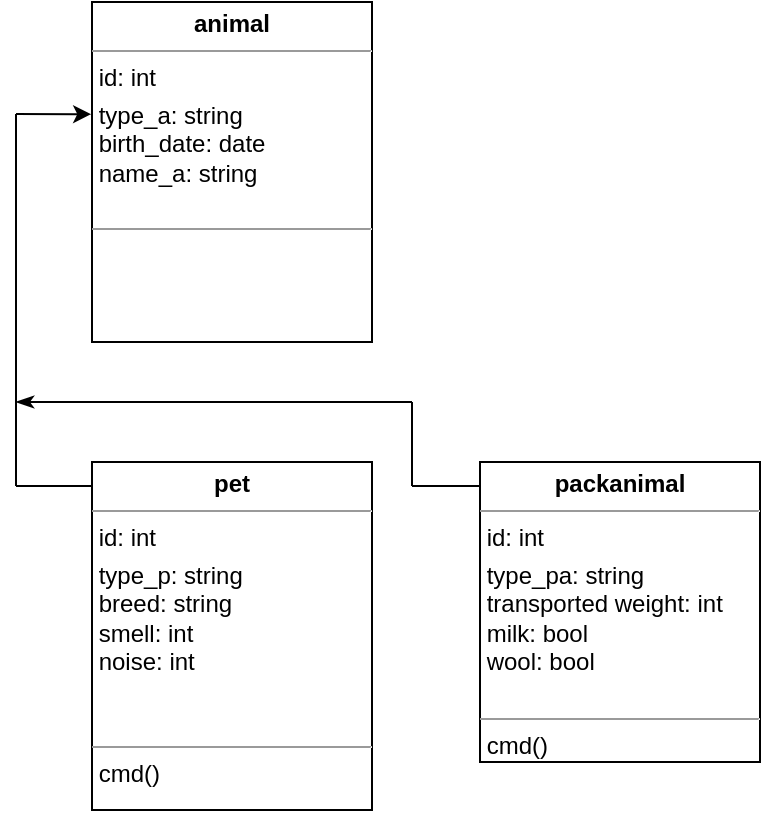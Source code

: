 <mxfile version="22.1.11" type="device">
  <diagram name="Страница — 1" id="vC2dyyzMj8iJo9d_b7H8">
    <mxGraphModel dx="772" dy="346" grid="1" gridSize="6" guides="1" tooltips="1" connect="1" arrows="1" fold="1" page="1" pageScale="1" pageWidth="827" pageHeight="1169" math="0" shadow="0">
      <root>
        <mxCell id="0" />
        <mxCell id="1" parent="0" />
        <mxCell id="wnEI9metQl-O7VmeytxC-2" value="&lt;p style=&quot;margin:0px;margin-top:4px;text-align:center;&quot;&gt;&lt;b&gt;animal&lt;/b&gt;&lt;/p&gt;&lt;hr size=&quot;1&quot;&gt;&lt;div style=&quot;height:2px;&quot;&gt;&amp;nbsp;id: int&lt;/div&gt;&lt;div style=&quot;height:2px;&quot;&gt;&lt;br&gt;&lt;/div&gt;&lt;br&gt;&amp;nbsp;type_a: string&lt;br&gt;&amp;nbsp;birth_date: date&lt;br&gt;&amp;nbsp;name_a: string&lt;br&gt;&lt;br&gt;&lt;hr size=&quot;1&quot;&gt;&lt;div style=&quot;height:2px;&quot;&gt;&lt;/div&gt;" style="verticalAlign=top;align=left;overflow=fill;fontSize=12;fontFamily=Helvetica;html=1;whiteSpace=wrap;" parent="1" vertex="1">
          <mxGeometry x="80" y="40" width="140" height="170" as="geometry" />
        </mxCell>
        <mxCell id="wnEI9metQl-O7VmeytxC-3" value="&lt;p style=&quot;margin:0px;margin-top:4px;text-align:center;&quot;&gt;&lt;b&gt;pet&lt;/b&gt;&lt;/p&gt;&lt;hr size=&quot;1&quot;&gt;&lt;div style=&quot;height:2px;&quot;&gt;&amp;nbsp;id: int&lt;/div&gt;&lt;div style=&quot;height:2px;&quot;&gt;&lt;br&gt;&lt;/div&gt;&lt;br&gt;&amp;nbsp;type_p: string&amp;nbsp;&lt;br&gt;&amp;nbsp;breed: string&lt;br&gt;&amp;nbsp;smell: int&lt;br&gt;&amp;nbsp;noise: int&lt;br&gt;&amp;nbsp;&lt;br&gt;&amp;nbsp;&lt;br&gt;&lt;hr size=&quot;1&quot;&gt;&lt;div style=&quot;height:2px;&quot;&gt;&amp;nbsp;cmd()&lt;/div&gt;" style="verticalAlign=top;align=left;overflow=fill;fontSize=12;fontFamily=Helvetica;html=1;whiteSpace=wrap;" parent="1" vertex="1">
          <mxGeometry x="80" y="270" width="140" height="174" as="geometry" />
        </mxCell>
        <mxCell id="wnEI9metQl-O7VmeytxC-7" value="&lt;p style=&quot;margin:0px;margin-top:4px;text-align:center;&quot;&gt;&lt;b&gt;packanimal&lt;/b&gt;&lt;/p&gt;&lt;hr size=&quot;1&quot;&gt;&lt;div style=&quot;height:2px;&quot;&gt;&amp;nbsp;id: int&lt;/div&gt;&lt;div style=&quot;height:2px;&quot;&gt;&lt;br&gt;&lt;/div&gt;&lt;br&gt;&amp;nbsp;type_pa: string&lt;br&gt;&amp;nbsp;transported weight: int&lt;br&gt;&amp;nbsp;milk: bool&lt;br&gt;&amp;nbsp;wool: bool&lt;br&gt;&amp;nbsp;&lt;br&gt;&lt;hr size=&quot;1&quot;&gt;&lt;div style=&quot;height:2px;&quot;&gt;&amp;nbsp;cmd()&lt;/div&gt;" style="verticalAlign=top;align=left;overflow=fill;fontSize=12;fontFamily=Helvetica;html=1;whiteSpace=wrap;" parent="1" vertex="1">
          <mxGeometry x="274" y="270" width="140" height="150" as="geometry" />
        </mxCell>
        <mxCell id="wnEI9metQl-O7VmeytxC-9" value="" style="orthogonalLoop=1;jettySize=auto;html=1;rounded=0;endArrow=none;endFill=0;" parent="1" edge="1">
          <mxGeometry width="100" relative="1" as="geometry">
            <mxPoint x="42" y="282" as="sourcePoint" />
            <mxPoint x="42" y="96" as="targetPoint" />
          </mxGeometry>
        </mxCell>
        <mxCell id="wnEI9metQl-O7VmeytxC-12" value="" style="orthogonalLoop=1;jettySize=auto;html=1;rounded=0;endArrow=classic;endFill=1;entryX=-0.003;entryY=0.33;entryDx=0;entryDy=0;entryPerimeter=0;" parent="1" target="wnEI9metQl-O7VmeytxC-2" edge="1">
          <mxGeometry width="100" relative="1" as="geometry">
            <mxPoint x="42" y="96" as="sourcePoint" />
            <mxPoint x="50" y="90" as="targetPoint" />
          </mxGeometry>
        </mxCell>
        <mxCell id="wnEI9metQl-O7VmeytxC-14" value="" style="orthogonalLoop=1;jettySize=auto;html=1;rounded=0;endArrow=none;endFill=0;" parent="1" edge="1">
          <mxGeometry width="100" relative="1" as="geometry">
            <mxPoint x="80" y="282" as="sourcePoint" />
            <mxPoint x="42" y="282" as="targetPoint" />
          </mxGeometry>
        </mxCell>
        <mxCell id="wnEI9metQl-O7VmeytxC-16" value="" style="orthogonalLoop=1;jettySize=auto;html=1;rounded=0;endArrow=none;endFill=0;exitX=0.002;exitY=0.08;exitDx=0;exitDy=0;exitPerimeter=0;" parent="1" edge="1" source="wnEI9metQl-O7VmeytxC-7">
          <mxGeometry width="100" relative="1" as="geometry">
            <mxPoint x="274" y="380" as="sourcePoint" />
            <mxPoint x="240" y="282" as="targetPoint" />
          </mxGeometry>
        </mxCell>
        <mxCell id="wnEI9metQl-O7VmeytxC-18" value="" style="orthogonalLoop=1;jettySize=auto;html=1;rounded=0;endArrow=none;endFill=0;" parent="1" edge="1">
          <mxGeometry width="100" relative="1" as="geometry">
            <mxPoint x="240" y="282" as="sourcePoint" />
            <mxPoint x="240" y="240" as="targetPoint" />
          </mxGeometry>
        </mxCell>
        <mxCell id="wnEI9metQl-O7VmeytxC-19" value="" style="orthogonalLoop=1;jettySize=auto;html=1;rounded=0;endArrow=classicThin;endFill=1;" parent="1" edge="1">
          <mxGeometry width="100" relative="1" as="geometry">
            <mxPoint x="240" y="240" as="sourcePoint" />
            <mxPoint x="42" y="240" as="targetPoint" />
          </mxGeometry>
        </mxCell>
      </root>
    </mxGraphModel>
  </diagram>
</mxfile>

